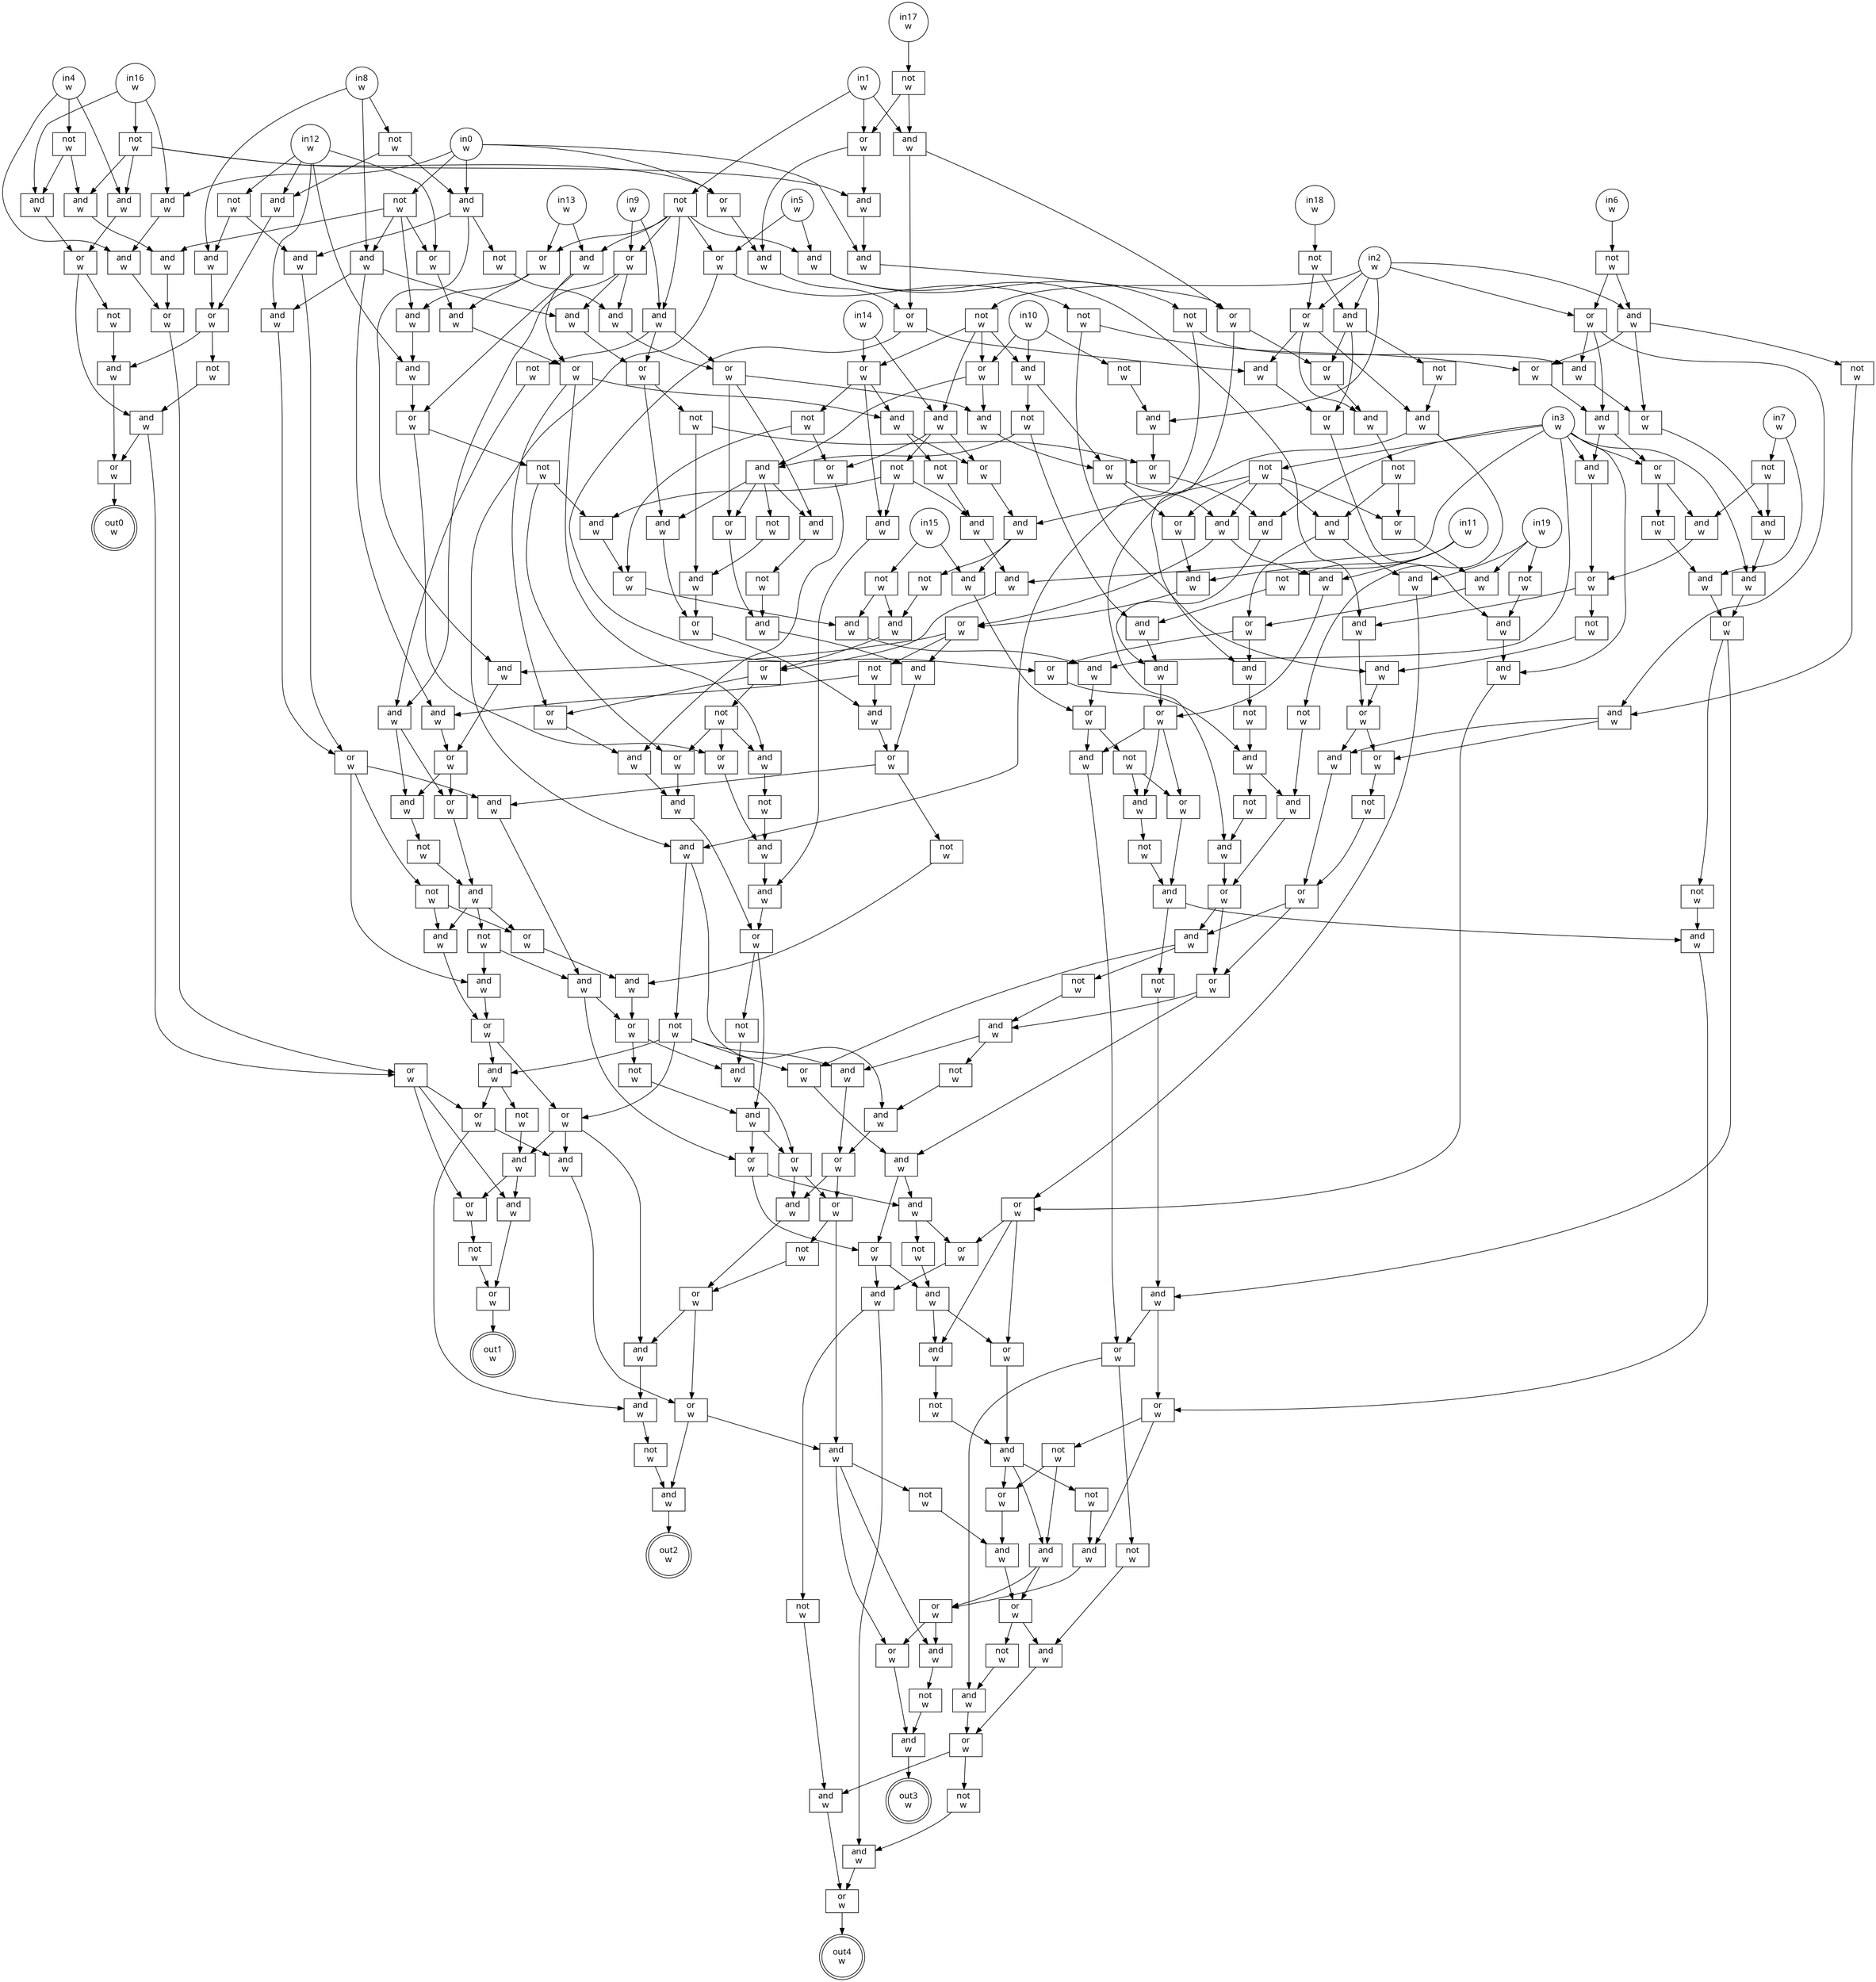 digraph circuit{
	node [style = filled, fillcolor = white,shape=rect, fontname=geneva]
	g0 [label="in0\nw",shape=circle,fillcolor=white]
	g1 [label="in1\nw",shape=circle,fillcolor=white]
	g2 [label="in2\nw",shape=circle,fillcolor=white]
	g3 [label="in3\nw",shape=circle,fillcolor=white]
	g4 [label="in4\nw",shape=circle,fillcolor=white]
	g5 [label="in5\nw",shape=circle,fillcolor=white]
	g6 [label="in6\nw",shape=circle,fillcolor=white]
	g7 [label="in7\nw",shape=circle,fillcolor=white]
	g8 [label="in8\nw",shape=circle,fillcolor=white]
	g9 [label="in9\nw",shape=circle,fillcolor=white]
	g10 [label="in10\nw",shape=circle,fillcolor=white]
	g11 [label="in11\nw",shape=circle,fillcolor=white]
	g12 [label="in12\nw",shape=circle,fillcolor=white]
	g13 [label="in13\nw",shape=circle,fillcolor=white]
	g14 [label="in14\nw",shape=circle,fillcolor=white]
	g15 [label="in15\nw",shape=circle,fillcolor=white]
	g16 [label="in16\nw",shape=circle,fillcolor=white]
	g17 [label="in17\nw",shape=circle,fillcolor=white]
	g18 [label="in18\nw",shape=circle,fillcolor=white]
	g19 [label="in19\nw",shape=circle,fillcolor=white]
	g20 [label="not\nw",fillcolor=white]
	g21 [label="not\nw",fillcolor=white]
	g22 [label="not\nw",fillcolor=white]
	g23 [label="not\nw",fillcolor=white]
	g24 [label="not\nw",fillcolor=white]
	g25 [label="not\nw",fillcolor=white]
	g26 [label="not\nw",fillcolor=white]
	g27 [label="not\nw",fillcolor=white]
	g28 [label="and\nw",fillcolor=white]
	g29 [label="not\nw",fillcolor=white]
	g30 [label="and\nw",fillcolor=white]
	g31 [label="or\nw",fillcolor=white]
	g32 [label="not\nw",fillcolor=white]
	g33 [label="not\nw",fillcolor=white]
	g34 [label="not\nw",fillcolor=white]
	g35 [label="and\nw",fillcolor=white]
	g36 [label="not\nw",fillcolor=white]
	g37 [label="and\nw",fillcolor=white]
	g38 [label="or\nw",fillcolor=white]
	g39 [label="and\nw",fillcolor=white]
	g40 [label="not\nw",fillcolor=white]
	g41 [label="and\nw",fillcolor=white]
	g42 [label="or\nw",fillcolor=white]
	g43 [label="and\nw",fillcolor=white]
	g44 [label="not\nw",fillcolor=white]
	g45 [label="and\nw",fillcolor=white]
	g46 [label="not\nw",fillcolor=white]
	g47 [label="or\nw",fillcolor=white]
	g48 [label="and\nw",fillcolor=white]
	g49 [label="not\nw",fillcolor=white]
	g50 [label="and\nw",fillcolor=white]
	g51 [label="not\nw",fillcolor=white]
	g52 [label="or\nw",fillcolor=white]
	g53 [label="and\nw",fillcolor=white]
	g54 [label="and\nw",fillcolor=white]
	g55 [label="not\nw",fillcolor=white]
	g56 [label="and\nw",fillcolor=white]
	g57 [label="not\nw",fillcolor=white]
	g58 [label="and\nw",fillcolor=white]
	g59 [label="or\nw",fillcolor=white]
	g60 [label="and\nw",fillcolor=white]
	g61 [label="not\nw",fillcolor=white]
	g62 [label="or\nw",fillcolor=white]
	g63 [label="not\nw",fillcolor=white]
	g64 [label="and\nw",fillcolor=white]
	g65 [label="or\nw",fillcolor=white]
	g66 [label="not\nw",fillcolor=white]
	g67 [label="and\nw",fillcolor=white]
	g68 [label="or\nw",fillcolor=white]
	g69 [label="and\nw",fillcolor=white]
	g70 [label="and\nw",fillcolor=white]
	g71 [label="not\nw",fillcolor=white]
	g72 [label="or\nw",fillcolor=white]
	g73 [label="not\nw",fillcolor=white]
	g74 [label="or\nw",fillcolor=white]
	g75 [label="and\nw",fillcolor=white]
	g76 [label="and\nw",fillcolor=white]
	g77 [label="or\nw",fillcolor=white]
	g78 [label="and\nw",fillcolor=white]
	g79 [label="or\nw",fillcolor=white]
	g80 [label="not\nw",fillcolor=white]
	g81 [label="not\nw",fillcolor=white]
	g82 [label="and\nw",fillcolor=white]
	g83 [label="and\nw",fillcolor=white]
	g84 [label="and\nw",fillcolor=white]
	g85 [label="and\nw",fillcolor=white]
	g86 [label="or\nw",fillcolor=white]
	g87 [label="and\nw",fillcolor=white]
	g88 [label="or\nw",fillcolor=white]
	g89 [label="not\nw",fillcolor=white]
	g90 [label="or\nw",fillcolor=white]
	g91 [label="not\nw",fillcolor=white]
	g92 [label="and\nw",fillcolor=white]
	g93 [label="not\nw",fillcolor=white]
	g94 [label="and\nw",fillcolor=white]
	g95 [label="or\nw",fillcolor=white]
	g96 [label="and\nw",fillcolor=white]
	g97 [label="and\nw",fillcolor=white]
	g98 [label="or\nw",fillcolor=white]
	g99 [label="not\nw",fillcolor=white]
	g100 [label="and\nw",fillcolor=white]
	g101 [label="not\nw",fillcolor=white]
	g102 [label="or\nw",fillcolor=white]
	g103 [label="and\nw",fillcolor=white]
	g104 [label="or\nw",fillcolor=white]
	g105 [label="and\nw",fillcolor=white]
	g106 [label="and\nw",fillcolor=white]
	g107 [label="and\nw",fillcolor=white]
	g108 [label="and\nw",fillcolor=white]
	g109 [label="and\nw",fillcolor=white]
	g110 [label="not\nw",fillcolor=white]
	g111 [label="and\nw",fillcolor=white]
	g112 [label="or\nw",fillcolor=white]
	g113 [label="and\nw",fillcolor=white]
	g114 [label="or\nw",fillcolor=white]
	g115 [label="or\nw",fillcolor=white]
	g116 [label="and\nw",fillcolor=white]
	g117 [label="and\nw",fillcolor=white]
	g118 [label="or\nw",fillcolor=white]
	g119 [label="and\nw",fillcolor=white]
	g120 [label="not\nw",fillcolor=white]
	g121 [label="and\nw",fillcolor=white]
	g122 [label="and\nw",fillcolor=white]
	g123 [label="not\nw",fillcolor=white]
	g124 [label="or\nw",fillcolor=white]
	g125 [label="and\nw",fillcolor=white]
	g126 [label="and\nw",fillcolor=white]
	g127 [label="and\nw",fillcolor=white]
	g128 [label="or\nw",fillcolor=white]
	g129 [label="or\nw",fillcolor=white]
	g130 [label="and\nw",fillcolor=white]
	g131 [label="not\nw",fillcolor=white]
	g132 [label="or\nw",fillcolor=white]
	g133 [label="and\nw",fillcolor=white]
	g134 [label="and\nw",fillcolor=white]
	g135 [label="or\nw",fillcolor=white]
	g136 [label="and\nw",fillcolor=white]
	g137 [label="and\nw",fillcolor=white]
	g138 [label="not\nw",fillcolor=white]
	g139 [label="or\nw",fillcolor=white]
	g140 [label="and\nw",fillcolor=white]
	g141 [label="or\nw",fillcolor=white]
	g142 [label="or\nw",fillcolor=white]
	g143 [label="and\nw",fillcolor=white]
	g144 [label="and\nw",fillcolor=white]
	g145 [label="not\nw",fillcolor=white]
	g146 [label="and\nw",fillcolor=white]
	g147 [label="or\nw",fillcolor=white]
	g148 [label="or\nw",fillcolor=white]
	g149 [label="and\nw",fillcolor=white]
	g150 [label="or\nw",fillcolor=white]
	g151 [label="and\nw",fillcolor=white]
	g152 [label="not\nw",fillcolor=white]
	g153 [label="and\nw",fillcolor=white]
	g154 [label="and\nw",fillcolor=white]
	g155 [label="not\nw",fillcolor=white]
	g156 [label="and\nw",fillcolor=white]
	g157 [label="or\nw",fillcolor=white]
	g158 [label="and\nw",fillcolor=white]
	g159 [label="or\nw",fillcolor=white]
	g160 [label="and\nw",fillcolor=white]
	g161 [label="and\nw",fillcolor=white]
	g162 [label="or\nw",fillcolor=white]
	g163 [label="not\nw",fillcolor=white]
	g164 [label="and\nw",fillcolor=white]
	g165 [label="or\nw",fillcolor=white]
	g166 [label="or\nw",fillcolor=white]
	g167 [label="and\nw",fillcolor=white]
	g168 [label="and\nw",fillcolor=white]
	g169 [label="or\nw",fillcolor=white]
	g170 [label="not\nw",fillcolor=white]
	g171 [label="and\nw",fillcolor=white]
	g172 [label="or\nw",fillcolor=white]
	g173 [label="or\nw",fillcolor=white]
	g174 [label="and\nw",fillcolor=white]
	g175 [label="not\nw",fillcolor=white]
	g176 [label="and\nw",fillcolor=white]
	g177 [label="and\nw",fillcolor=white]
	g178 [label="or\nw",fillcolor=white]
	g179 [label="not\nw",fillcolor=white]
	g180 [label="and\nw",fillcolor=white]
	g181 [label="or\nw",fillcolor=white]
	g182 [label="or\nw",fillcolor=white]
	g183 [label="and\nw",fillcolor=white]
	g184 [label="or\nw",fillcolor=white]
	g185 [label="and\nw",fillcolor=white]
	g186 [label="not\nw",fillcolor=white]
	g187 [label="and\nw",fillcolor=white]
	g188 [label="or\nw",fillcolor=white]
	g189 [label="not\nw",fillcolor=white]
	g190 [label="and\nw",fillcolor=white]
	g191 [label="or\nw",fillcolor=white]
	g192 [label="and\nw",fillcolor=white]
	g193 [label="or\nw",fillcolor=white]
	g194 [label="and\nw",fillcolor=white]
	g195 [label="not\nw",fillcolor=white]
	g196 [label="and\nw",fillcolor=white]
	g197 [label="or\nw",fillcolor=white]
	g198 [label="and\nw",fillcolor=white]
	g199 [label="or\nw",fillcolor=white]
	g200 [label="and\nw",fillcolor=white]
	g201 [label="and\nw",fillcolor=white]
	g202 [label="not\nw",fillcolor=white]
	g203 [label="and\nw",fillcolor=white]
	g204 [label="or\nw",fillcolor=white]
	g205 [label="not\nw",fillcolor=white]
	g206 [label="or\nw",fillcolor=white]
	g207 [label="and\nw",fillcolor=white]
	g208 [label="and\nw",fillcolor=white]
	g209 [label="or\nw",fillcolor=white]
	g210 [label="or\nw",fillcolor=white]
	g211 [label="and\nw",fillcolor=white]
	g212 [label="or\nw",fillcolor=white]
	g213 [label="and\nw",fillcolor=white]
	g214 [label="or\nw",fillcolor=white]
	g215 [label="and\nw",fillcolor=white]
	g216 [label="and\nw",fillcolor=white]
	g217 [label="not\nw",fillcolor=white]
	g218 [label="and\nw",fillcolor=white]
	g219 [label="not\nw",fillcolor=white]
	g220 [label="and\nw",fillcolor=white]
	g221 [label="and\nw",fillcolor=white]
	g222 [label="or\nw",fillcolor=white]
	g223 [label="not\nw",fillcolor=white]
	g224 [label="or\nw",fillcolor=white]
	g225 [label="and\nw",fillcolor=white]
	g226 [label="and\nw",fillcolor=white]
	g227 [label="not\nw",fillcolor=white]
	g228 [label="and\nw",fillcolor=white]
	g229 [label="and\nw",fillcolor=white]
	g230 [label="or\nw",fillcolor=white]
	g231 [label="or\nw",fillcolor=white]
	g232 [label="and\nw",fillcolor=white]
	g233 [label="and\nw",fillcolor=white]
	g234 [label="not\nw",fillcolor=white]
	g235 [label="or\nw",fillcolor=white]
	g236 [label="and\nw",fillcolor=white]
	g237 [label="or\nw",fillcolor=white]
	g238 [label="and\nw",fillcolor=white]
	g239 [label="or\nw",fillcolor=white]
	g240 [label="and\nw",fillcolor=white]
	g241 [label="or\nw",fillcolor=white]
	g242 [label="not\nw",fillcolor=white]
	g243 [label="or\nw",fillcolor=white]
	g244 [label="and\nw",fillcolor=white]
	g245 [label="or\nw",fillcolor=white]
	g246 [label="and\nw",fillcolor=white]
	g247 [label="not\nw",fillcolor=white]
	g248 [label="and\nw",fillcolor=white]
	g249 [label="not\nw",fillcolor=white]
	g250 [label="and\nw",fillcolor=white]
	g251 [label="not\nw",fillcolor=white]
	g252 [label="not\nw",fillcolor=white]
	g253 [label="and\nw",fillcolor=white]
	g254 [label="or\nw",fillcolor=white]
	g255 [label="and\nw",fillcolor=white]
	g256 [label="or\nw",fillcolor=white]
	g257 [label="not\nw",fillcolor=white]
	g258 [label="or\nw",fillcolor=white]
	g259 [label="and\nw",fillcolor=white]
	g260 [label="and\nw",fillcolor=white]
	g261 [label="not\nw",fillcolor=white]
	g262 [label="or\nw",fillcolor=white]
	g263 [label="and\nw",fillcolor=white]
	g264 [label="and\nw",fillcolor=white]
	g265 [label="not\nw",fillcolor=white]
	g266 [label="and\nw",fillcolor=white]
	g267 [label="or\nw",fillcolor=white]
	g268 [label="and\nw",fillcolor=white]
	g269 [label="and\nw",fillcolor=white]
	g270 [label="or\nw",fillcolor=white]
	g271 [label="and\nw",fillcolor=white]
	g272 [label="not\nw",fillcolor=white]
	g273 [label="or\nw",fillcolor=white]
	g274 [label="and\nw",fillcolor=white]
	g275 [label="not\nw",fillcolor=white]
	g276 [label="and\nw",fillcolor=white]
	g277 [label="and\nw",fillcolor=white]
	g278 [label="not\nw",fillcolor=white]
	g279 [label="and\nw",fillcolor=white]
	g280 [label="or\nw",fillcolor=white]
	g281 [label="and\nw",fillcolor=white]
	g282 [label="not\nw",fillcolor=white]
	g283 [label="and\nw",fillcolor=white]
	g284 [label="or\nw",fillcolor=white]
	g285 [label="and\nw",fillcolor=white]
	g286 [label="not\nw",fillcolor=white]
	g287 [label="or\nw",fillcolor=white]
	g288 [label="and\nw",fillcolor=white]
	g289 [label="or\nw",fillcolor=white]
	g290 [label="and\nw",fillcolor=white]
	g291 [label="or\nw",fillcolor=white]
	g292 [label="not\nw",fillcolor=white]
	g293 [label="or\nw",fillcolor=white]
	g294 [label="and\nw",fillcolor=white]
	g295 [label="not\nw",fillcolor=white]
	g296 [label="and\nw",fillcolor=white]
	g297 [label="or\nw",fillcolor=white]
	g298 [label="and\nw",fillcolor=white]
	g299 [label="not\nw",fillcolor=white]
	g300 [label="and\nw",fillcolor=white]
	g301 [label="or\nw",fillcolor=white]
	g302 [label="out0\nw",shape=doublecircle,fillcolor=white]
	g303 [label="out1\nw",shape=doublecircle,fillcolor=white]
	g304 [label="out2\nw",shape=doublecircle,fillcolor=white]
	g305 [label="out3\nw",shape=doublecircle,fillcolor=white]
	g306 [label="out4\nw",shape=doublecircle,fillcolor=white]
	edge [fontname=Geneva,fontcolor=forestgreen]
	g0->g106
	g0->g108
	g0->g127
	g0->g139
	g0->g163
	g1->g68
	g1->g70
	g1->g71
	g2->g45
	g2->g47
	g2->g50
	g2->g52
	g2->g54
	g2->g55
	g3->g44
	g3->g76
	g3->g77
	g3->g97
	g3->g161
	g3->g207
	g3->g221
	g3->g269
	g4->g35
	g4->g36
	g4->g107
	g5->g72
	g5->g84
	g6->g34
	g7->g33
	g7->g82
	g8->g28
	g8->g29
	g8->g167
	g9->g100
	g9->g102
	g10->g27
	g10->g56
	g10->g59
	g11->g26
	g11->g116
	g11->g121
	g12->g25
	g12->g30
	g12->g168
	g12->g210
	g12->g229
	g13->g104
	g13->g105
	g14->g62
	g14->g64
	g15->g24
	g15->g216
	g16->g23
	g16->g37
	g16->g106
	g17->g22
	g18->g21
	g19->g20
	g19->g133
	g19->g136
	g20->g160
	g21->g45
	g21->g47
	g22->g68
	g22->g70
	g23->g35
	g23->g43
	g23->g69
	g23->g139
	g24->g218
	g24->g268
	g25->g28
	g25->g109
	g26->g58
	g27->g54
	g28->g31
	g29->g30
	g29->g108
	g30->g31
	g31->g32
	g31->g41
	g32->g39
	g33->g78
	g33->g96
	g34->g50
	g34->g52
	g35->g38
	g36->g37
	g36->g43
	g37->g38
	g38->g39
	g38->g40
	g39->g42
	g39->g166
	g40->g41
	g41->g42
	g42->g302
	g43->g164
	g44->g115
	g44->g117
	g44->g132
	g44->g134
	g44->g215
	g45->g46
	g45->g129
	g45->g159
	g46->g48
	g47->g48
	g47->g130
	g47->g158
	g48->g49
	g48->g146
	g49->g144
	g50->g51
	g50->g74
	g50->g95
	g51->g53
	g52->g53
	g52->g75
	g52->g94
	g53->g87
	g53->g88
	g54->g206
	g55->g56
	g55->g59
	g55->g62
	g55->g64
	g56->g57
	g56->g114
	g57->g58
	g57->g60
	g58->g208
	g59->g60
	g59->g113
	g60->g61
	g60->g122
	g60->g124
	g60->g194
	g61->g196
	g62->g63
	g62->g67
	g62->g213
	g63->g65
	g63->g267
	g64->g65
	g64->g66
	g64->g214
	g65->g225
	g66->g67
	g66->g220
	g66->g266
	g67->g233
	g68->g69
	g68->g140
	g69->g127
	g70->g128
	g70->g141
	g71->g72
	g71->g84
	g71->g100
	g71->g102
	g71->g104
	g71->g105
	g72->g73
	g72->g92
	g73->g74
	g73->g83
	g74->g75
	g75->g76
	g75->g77
	g76->g79
	g77->g78
	g77->g81
	g78->g79
	g79->g80
	g79->g85
	g80->g83
	g81->g82
	g82->g98
	g83->g86
	g84->g85
	g84->g91
	g85->g86
	g86->g87
	g86->g88
	g87->g90
	g88->g89
	g89->g90
	g90->g148
	g90->g149
	g91->g92
	g91->g94
	g92->g93
	g92->g156
	g93->g150
	g93->g154
	g93->g182
	g93->g183
	g94->g95
	g95->g96
	g96->g97
	g97->g98
	g98->g99
	g98->g279
	g99->g277
	g100->g101
	g100->g112
	g100->g193
	g101->g103
	g102->g103
	g102->g111
	g102->g192
	g103->g173
	g103->g174
	g104->g211
	g104->g228
	g105->g212
	g105->g230
	g106->g107
	g107->g165
	g108->g109
	g108->g110
	g108->g119
	g109->g169
	g110->g111
	g111->g112
	g112->g113
	g112->g122
	g112->g124
	g113->g114
	g114->g115
	g114->g117
	g115->g116
	g116->g118
	g117->g118
	g117->g121
	g118->g119
	g118->g120
	g118->g126
	g119->g172
	g120->g171
	g120->g198
	g121->g209
	g122->g123
	g123->g125
	g124->g125
	g125->g126
	g126->g199
	g127->g128
	g128->g129
	g128->g137
	g129->g130
	g130->g131
	g131->g132
	g131->g134
	g132->g133
	g133->g135
	g134->g135
	g134->g136
	g135->g137
	g135->g142
	g136->g162
	g137->g138
	g138->g143
	g139->g140
	g140->g141
	g141->g142
	g141->g158
	g142->g143
	g143->g144
	g143->g145
	g144->g147
	g145->g146
	g146->g147
	g147->g148
	g147->g149
	g148->g151
	g148->g153
	g149->g150
	g149->g152
	g150->g151
	g151->g240
	g151->g243
	g152->g153
	g153->g154
	g153->g155
	g154->g157
	g155->g156
	g156->g157
	g157->g255
	g157->g256
	g158->g159
	g159->g160
	g160->g161
	g161->g162
	g162->g241
	g162->g245
	g162->g246
	g163->g164
	g163->g167
	g163->g210
	g163->g228
	g164->g165
	g165->g166
	g166->g184
	g166->g188
	g166->g190
	g167->g168
	g167->g171
	g167->g192
	g168->g169
	g169->g170
	g169->g180
	g169->g200
	g170->g177
	g170->g178
	g171->g172
	g172->g173
	g172->g174
	g173->g176
	g174->g175
	g175->g176
	g176->g177
	g176->g178
	g176->g179
	g177->g181
	g178->g203
	g179->g180
	g179->g201
	g180->g181
	g181->g182
	g181->g183
	g182->g185
	g182->g187
	g182->g259
	g183->g184
	g183->g186
	g184->g185
	g184->g260
	g185->g262
	g186->g187
	g187->g188
	g187->g190
	g188->g189
	g189->g191
	g190->g191
	g191->g303
	g192->g193
	g193->g194
	g193->g195
	g194->g197
	g195->g196
	g195->g206
	g196->g197
	g197->g198
	g198->g199
	g199->g200
	g199->g202
	g200->g201
	g201->g204
	g201->g239
	g202->g203
	g203->g204
	g204->g205
	g204->g253
	g205->g238
	g206->g207
	g207->g208
	g208->g209
	g209->g271
	g209->g273
	g209->g274
	g210->g211
	g211->g212
	g212->g213
	g212->g224
	g212->g226
	g213->g214
	g213->g219
	g214->g215
	g215->g216
	g215->g217
	g216->g270
	g217->g218
	g218->g222
	g219->g220
	g220->g221
	g221->g222
	g222->g223
	g222->g224
	g223->g226
	g223->g231
	g223->g235
	g224->g225
	g225->g236
	g226->g227
	g227->g232
	g228->g229
	g229->g230
	g230->g231
	g230->g234
	g231->g232
	g232->g233
	g233->g237
	g234->g235
	g234->g266
	g235->g236
	g236->g237
	g237->g238
	g237->g252
	g238->g239
	g238->g254
	g239->g240
	g239->g243
	g240->g241
	g240->g242
	g241->g250
	g242->g244
	g243->g244
	g243->g250
	g244->g245
	g244->g246
	g245->g248
	g246->g247
	g247->g248
	g248->g249
	g248->g283
	g248->g289
	g249->g281
	g250->g251
	g250->g300
	g251->g298
	g252->g253
	g253->g254
	g254->g255
	g254->g256
	g255->g258
	g256->g257
	g256->g264
	g257->g258
	g258->g259
	g258->g262
	g259->g260
	g260->g261
	g261->g263
	g262->g263
	g262->g264
	g263->g304
	g264->g265
	g264->g285
	g264->g287
	g265->g290
	g266->g267
	g267->g268
	g268->g269
	g269->g270
	g270->g271
	g270->g272
	g271->g293
	g272->g273
	g272->g274
	g273->g276
	g274->g275
	g275->g276
	g276->g277
	g276->g278
	g277->g280
	g278->g279
	g279->g280
	g279->g293
	g280->g281
	g280->g282
	g281->g284
	g282->g283
	g282->g289
	g283->g284
	g283->g291
	g284->g285
	g284->g287
	g285->g286
	g286->g288
	g287->g288
	g288->g305
	g289->g290
	g290->g291
	g291->g292
	g291->g296
	g292->g294
	g293->g294
	g293->g295
	g294->g297
	g295->g296
	g296->g297
	g297->g298
	g297->g299
	g298->g301
	g299->g300
	g300->g301
	g301->g306
}